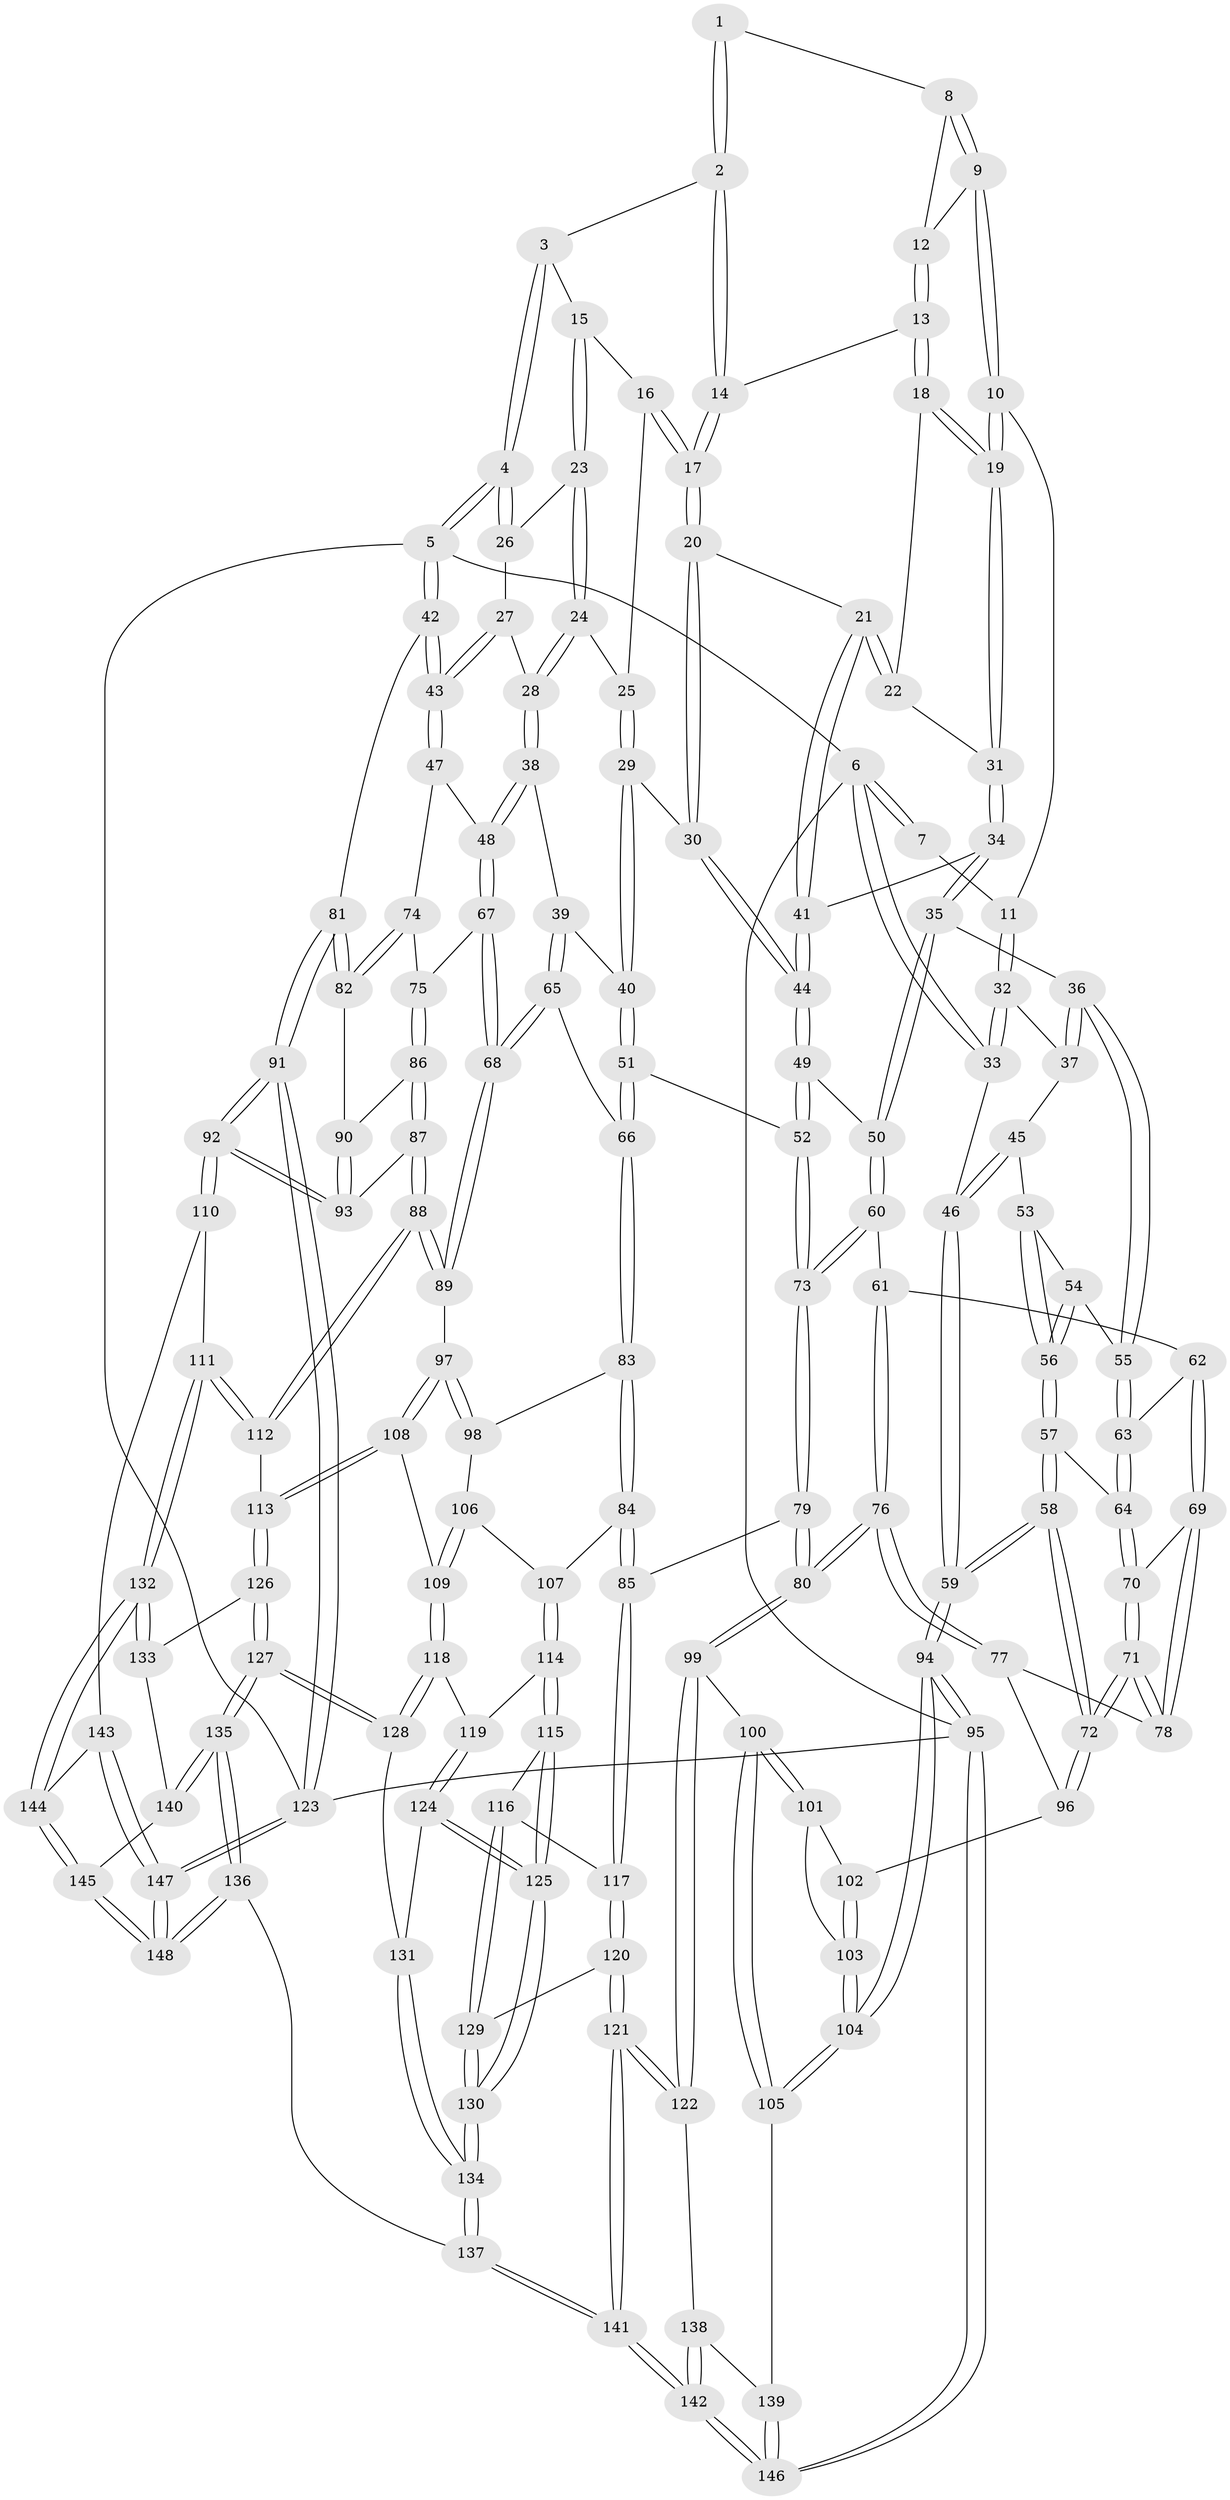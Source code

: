 // coarse degree distribution, {3: 0.07526881720430108, 5: 0.3333333333333333, 6: 0.13978494623655913, 4: 0.45161290322580644}
// Generated by graph-tools (version 1.1) at 2025/42/03/06/25 10:42:35]
// undirected, 148 vertices, 367 edges
graph export_dot {
graph [start="1"]
  node [color=gray90,style=filled];
  1 [pos="+0.18160364082046637+0"];
  2 [pos="+0.509743495597112+0"];
  3 [pos="+0.6684130386182893+0"];
  4 [pos="+1+0"];
  5 [pos="+1+0"];
  6 [pos="+0+0"];
  7 [pos="+0+0"];
  8 [pos="+0.18627949409655764+0"];
  9 [pos="+0.1609198802102779+0.08236024485509948"];
  10 [pos="+0.12537737757906975+0.12934305276520466"];
  11 [pos="+0.09820231347175205+0.13263272757116387"];
  12 [pos="+0.30636164091039697+0.07738166033629745"];
  13 [pos="+0.33908619310332644+0.08654565838015309"];
  14 [pos="+0.48145604824076377+0"];
  15 [pos="+0.7293788115960689+0.05496218688867599"];
  16 [pos="+0.6330546530456307+0.13484819060069694"];
  17 [pos="+0.5206345926799383+0.14403304171485412"];
  18 [pos="+0.33725171433153006+0.1243304705603146"];
  19 [pos="+0.14928298612104512+0.1534182539791629"];
  20 [pos="+0.5055849660227619+0.2243693718968989"];
  21 [pos="+0.38126921973826394+0.24473289751635746"];
  22 [pos="+0.33921757949987325+0.1534883483710642"];
  23 [pos="+0.7620832093004553+0.10708621434973041"];
  24 [pos="+0.769241770696675+0.1508541101135312"];
  25 [pos="+0.6401899007679092+0.19358263355507677"];
  26 [pos="+0.9598298113797591+0.0676800928126248"];
  27 [pos="+0.9181993395133173+0.20361683990011623"];
  28 [pos="+0.800742458032647+0.23860274321578442"];
  29 [pos="+0.5865212362663151+0.29418358646744525"];
  30 [pos="+0.5592893628614164+0.27625116950250067"];
  31 [pos="+0.187280183930203+0.20003095093804102"];
  32 [pos="+0+0.17566621584049397"];
  33 [pos="+0+0.14167342575559386"];
  34 [pos="+0.21746148795812123+0.2954219252726684"];
  35 [pos="+0.20828493452908897+0.31189346184874595"];
  36 [pos="+0.18647269855636156+0.3336235010758363"];
  37 [pos="+0.04384675437419499+0.27457615410418107"];
  38 [pos="+0.767282325860522+0.33827596162865914"];
  39 [pos="+0.6391582498515795+0.34086405467167447"];
  40 [pos="+0.624433417523877+0.33787304514315575"];
  41 [pos="+0.3691425141181543+0.2624289459289258"];
  42 [pos="+1+0.36524497782762133"];
  43 [pos="+1+0.36424875341012547"];
  44 [pos="+0.3893838882416167+0.4187599220697359"];
  45 [pos="+0.0542011305283672+0.3770743989531835"];
  46 [pos="+0+0.3565587229653168"];
  47 [pos="+0.9274661997290935+0.42107213053502474"];
  48 [pos="+0.8114598597363305+0.39539057829823937"];
  49 [pos="+0.3884355774184566+0.4315545858059181"];
  50 [pos="+0.3625799167667882+0.4410886295049073"];
  51 [pos="+0.5020418582429591+0.48104890505569586"];
  52 [pos="+0.46619608588541417+0.4797340947447375"];
  53 [pos="+0.056002444821023664+0.37947982371793837"];
  54 [pos="+0.15672457286385766+0.369557073270017"];
  55 [pos="+0.17701800730946546+0.36636287551423863"];
  56 [pos="+0.04797651408803893+0.44093532514945605"];
  57 [pos="+0.043426150161366105+0.46222888090611763"];
  58 [pos="+0+0.5944629808301961"];
  59 [pos="+0+0.594789137046717"];
  60 [pos="+0.32429230865417585+0.46878921211285784"];
  61 [pos="+0.3179197003619693+0.4711412607415242"];
  62 [pos="+0.2612560973204235+0.4619253691926282"];
  63 [pos="+0.180475322099406+0.4006509049671792"];
  64 [pos="+0.13177361684749403+0.4743553786748619"];
  65 [pos="+0.6546583050148016+0.583485357446115"];
  66 [pos="+0.5595274917121713+0.5530153720346198"];
  67 [pos="+0.7736674786973748+0.5071572825357128"];
  68 [pos="+0.6953397809438138+0.611123636705134"];
  69 [pos="+0.16830405170295268+0.5652713756754938"];
  70 [pos="+0.1421471288976601+0.5070497557131368"];
  71 [pos="+0+0.5978956488364144"];
  72 [pos="+0+0.6013135318476012"];
  73 [pos="+0.38299584365723577+0.6613369134685901"];
  74 [pos="+0.9230794291141674+0.5324636558751327"];
  75 [pos="+0.8606923489487617+0.5748355319287094"];
  76 [pos="+0.24555867209297386+0.6331522017256299"];
  77 [pos="+0.17822497198797616+0.5866042388500099"];
  78 [pos="+0.168785084812039+0.5722253547780802"];
  79 [pos="+0.379303583144371+0.6783420258378965"];
  80 [pos="+0.280313641051455+0.6902934351382345"];
  81 [pos="+1+0.5816948024566317"];
  82 [pos="+0.9461829175188863+0.5850672180662121"];
  83 [pos="+0.49445009530770057+0.6628181347325168"];
  84 [pos="+0.4582672466803786+0.6958182606095152"];
  85 [pos="+0.4157906016712263+0.6990301567394441"];
  86 [pos="+0.8671949145575344+0.6241954732235565"];
  87 [pos="+0.8387808132596138+0.6900287935956246"];
  88 [pos="+0.8111095759456382+0.7038124560295174"];
  89 [pos="+0.7050194042373414+0.6573431456291776"];
  90 [pos="+0.9459499698177578+0.585517642699155"];
  91 [pos="+1+0.803237274141873"];
  92 [pos="+1+0.8035572971350474"];
  93 [pos="+0.952994803710069+0.6948144487444711"];
  94 [pos="+0+0.8614739028273464"];
  95 [pos="+0+1"];
  96 [pos="+0.09312139638112396+0.6746575627508589"];
  97 [pos="+0.6985513777271702+0.6649530003688057"];
  98 [pos="+0.6726591977987396+0.6719261058716515"];
  99 [pos="+0.21852633176338448+0.7882770732888004"];
  100 [pos="+0.19912456654072833+0.7858886617235001"];
  101 [pos="+0.12096354544649407+0.7160389418787508"];
  102 [pos="+0.09730839975400239+0.6821580161559612"];
  103 [pos="+0.04854066786117038+0.7430869518478005"];
  104 [pos="+0+0.8601685373744415"];
  105 [pos="+0+0.8638820998464561"];
  106 [pos="+0.5398712232663004+0.7365183900553004"];
  107 [pos="+0.524988386437946+0.7397729721301078"];
  108 [pos="+0.6641814458347387+0.7775620240527854"];
  109 [pos="+0.6514936521697121+0.7942225286238216"];
  110 [pos="+0.993215519990787+0.8572996918012533"];
  111 [pos="+0.9062445631775458+0.8522584433018028"];
  112 [pos="+0.8281540501085548+0.7854867175091087"];
  113 [pos="+0.7665779194867852+0.8436004185552359"];
  114 [pos="+0.5383371414431847+0.7921492105808258"];
  115 [pos="+0.5018874896329613+0.8367532685392888"];
  116 [pos="+0.48224546591989736+0.8309817388949865"];
  117 [pos="+0.421387705445445+0.7702301053829568"];
  118 [pos="+0.6378425115520413+0.8205089474630483"];
  119 [pos="+0.5846571645543679+0.8167647860831323"];
  120 [pos="+0.3803108527653186+0.8757846836923143"];
  121 [pos="+0.3602954498009505+0.8984080575036162"];
  122 [pos="+0.22321219127640166+0.8025600263957295"];
  123 [pos="+1+1"];
  124 [pos="+0.5457400629700101+0.868211504656489"];
  125 [pos="+0.522695698669289+0.8924062752405766"];
  126 [pos="+0.7564544852977921+0.8744022436695306"];
  127 [pos="+0.6916116058242865+0.8958197436972057"];
  128 [pos="+0.6411133670908551+0.8414093376106813"];
  129 [pos="+0.4439283571940529+0.8666356896155853"];
  130 [pos="+0.5225027826880059+0.9207975014531236"];
  131 [pos="+0.628840329385201+0.8560570070196102"];
  132 [pos="+0.8381967764598487+0.9338689845481203"];
  133 [pos="+0.7637058813997323+0.8838753637239015"];
  134 [pos="+0.5348478376215031+0.9833823114105924"];
  135 [pos="+0.6752841620962032+0.9850025372841926"];
  136 [pos="+0.5267695210612774+1"];
  137 [pos="+0.509868676707504+1"];
  138 [pos="+0.1946116897130501+0.9048393242306632"];
  139 [pos="+0.09282388144902158+0.9415542363404429"];
  140 [pos="+0.7530568197453981+0.9586532963594425"];
  141 [pos="+0.42260639863872557+1"];
  142 [pos="+0.3211718195444265+1"];
  143 [pos="+0.937464469442083+0.9731748869356666"];
  144 [pos="+0.8345856892201615+0.9728328218038589"];
  145 [pos="+0.8323931406055786+0.9771735909184198"];
  146 [pos="+0.22271111273528835+1"];
  147 [pos="+1+1"];
  148 [pos="+0.8037815950948308+1"];
  1 -- 2;
  1 -- 2;
  1 -- 8;
  2 -- 3;
  2 -- 14;
  2 -- 14;
  3 -- 4;
  3 -- 4;
  3 -- 15;
  4 -- 5;
  4 -- 5;
  4 -- 26;
  4 -- 26;
  5 -- 6;
  5 -- 42;
  5 -- 42;
  5 -- 123;
  6 -- 7;
  6 -- 7;
  6 -- 33;
  6 -- 33;
  6 -- 95;
  7 -- 11;
  8 -- 9;
  8 -- 9;
  8 -- 12;
  9 -- 10;
  9 -- 10;
  9 -- 12;
  10 -- 11;
  10 -- 19;
  10 -- 19;
  11 -- 32;
  11 -- 32;
  12 -- 13;
  12 -- 13;
  13 -- 14;
  13 -- 18;
  13 -- 18;
  14 -- 17;
  14 -- 17;
  15 -- 16;
  15 -- 23;
  15 -- 23;
  16 -- 17;
  16 -- 17;
  16 -- 25;
  17 -- 20;
  17 -- 20;
  18 -- 19;
  18 -- 19;
  18 -- 22;
  19 -- 31;
  19 -- 31;
  20 -- 21;
  20 -- 30;
  20 -- 30;
  21 -- 22;
  21 -- 22;
  21 -- 41;
  21 -- 41;
  22 -- 31;
  23 -- 24;
  23 -- 24;
  23 -- 26;
  24 -- 25;
  24 -- 28;
  24 -- 28;
  25 -- 29;
  25 -- 29;
  26 -- 27;
  27 -- 28;
  27 -- 43;
  27 -- 43;
  28 -- 38;
  28 -- 38;
  29 -- 30;
  29 -- 40;
  29 -- 40;
  30 -- 44;
  30 -- 44;
  31 -- 34;
  31 -- 34;
  32 -- 33;
  32 -- 33;
  32 -- 37;
  33 -- 46;
  34 -- 35;
  34 -- 35;
  34 -- 41;
  35 -- 36;
  35 -- 50;
  35 -- 50;
  36 -- 37;
  36 -- 37;
  36 -- 55;
  36 -- 55;
  37 -- 45;
  38 -- 39;
  38 -- 48;
  38 -- 48;
  39 -- 40;
  39 -- 65;
  39 -- 65;
  40 -- 51;
  40 -- 51;
  41 -- 44;
  41 -- 44;
  42 -- 43;
  42 -- 43;
  42 -- 81;
  43 -- 47;
  43 -- 47;
  44 -- 49;
  44 -- 49;
  45 -- 46;
  45 -- 46;
  45 -- 53;
  46 -- 59;
  46 -- 59;
  47 -- 48;
  47 -- 74;
  48 -- 67;
  48 -- 67;
  49 -- 50;
  49 -- 52;
  49 -- 52;
  50 -- 60;
  50 -- 60;
  51 -- 52;
  51 -- 66;
  51 -- 66;
  52 -- 73;
  52 -- 73;
  53 -- 54;
  53 -- 56;
  53 -- 56;
  54 -- 55;
  54 -- 56;
  54 -- 56;
  55 -- 63;
  55 -- 63;
  56 -- 57;
  56 -- 57;
  57 -- 58;
  57 -- 58;
  57 -- 64;
  58 -- 59;
  58 -- 59;
  58 -- 72;
  58 -- 72;
  59 -- 94;
  59 -- 94;
  60 -- 61;
  60 -- 73;
  60 -- 73;
  61 -- 62;
  61 -- 76;
  61 -- 76;
  62 -- 63;
  62 -- 69;
  62 -- 69;
  63 -- 64;
  63 -- 64;
  64 -- 70;
  64 -- 70;
  65 -- 66;
  65 -- 68;
  65 -- 68;
  66 -- 83;
  66 -- 83;
  67 -- 68;
  67 -- 68;
  67 -- 75;
  68 -- 89;
  68 -- 89;
  69 -- 70;
  69 -- 78;
  69 -- 78;
  70 -- 71;
  70 -- 71;
  71 -- 72;
  71 -- 72;
  71 -- 78;
  71 -- 78;
  72 -- 96;
  72 -- 96;
  73 -- 79;
  73 -- 79;
  74 -- 75;
  74 -- 82;
  74 -- 82;
  75 -- 86;
  75 -- 86;
  76 -- 77;
  76 -- 77;
  76 -- 80;
  76 -- 80;
  77 -- 78;
  77 -- 96;
  79 -- 80;
  79 -- 80;
  79 -- 85;
  80 -- 99;
  80 -- 99;
  81 -- 82;
  81 -- 82;
  81 -- 91;
  81 -- 91;
  82 -- 90;
  83 -- 84;
  83 -- 84;
  83 -- 98;
  84 -- 85;
  84 -- 85;
  84 -- 107;
  85 -- 117;
  85 -- 117;
  86 -- 87;
  86 -- 87;
  86 -- 90;
  87 -- 88;
  87 -- 88;
  87 -- 93;
  88 -- 89;
  88 -- 89;
  88 -- 112;
  88 -- 112;
  89 -- 97;
  90 -- 93;
  90 -- 93;
  91 -- 92;
  91 -- 92;
  91 -- 123;
  91 -- 123;
  92 -- 93;
  92 -- 93;
  92 -- 110;
  92 -- 110;
  94 -- 95;
  94 -- 95;
  94 -- 104;
  94 -- 104;
  95 -- 146;
  95 -- 146;
  95 -- 123;
  96 -- 102;
  97 -- 98;
  97 -- 98;
  97 -- 108;
  97 -- 108;
  98 -- 106;
  99 -- 100;
  99 -- 122;
  99 -- 122;
  100 -- 101;
  100 -- 101;
  100 -- 105;
  100 -- 105;
  101 -- 102;
  101 -- 103;
  102 -- 103;
  102 -- 103;
  103 -- 104;
  103 -- 104;
  104 -- 105;
  104 -- 105;
  105 -- 139;
  106 -- 107;
  106 -- 109;
  106 -- 109;
  107 -- 114;
  107 -- 114;
  108 -- 109;
  108 -- 113;
  108 -- 113;
  109 -- 118;
  109 -- 118;
  110 -- 111;
  110 -- 143;
  111 -- 112;
  111 -- 112;
  111 -- 132;
  111 -- 132;
  112 -- 113;
  113 -- 126;
  113 -- 126;
  114 -- 115;
  114 -- 115;
  114 -- 119;
  115 -- 116;
  115 -- 125;
  115 -- 125;
  116 -- 117;
  116 -- 129;
  116 -- 129;
  117 -- 120;
  117 -- 120;
  118 -- 119;
  118 -- 128;
  118 -- 128;
  119 -- 124;
  119 -- 124;
  120 -- 121;
  120 -- 121;
  120 -- 129;
  121 -- 122;
  121 -- 122;
  121 -- 141;
  121 -- 141;
  122 -- 138;
  123 -- 147;
  123 -- 147;
  124 -- 125;
  124 -- 125;
  124 -- 131;
  125 -- 130;
  125 -- 130;
  126 -- 127;
  126 -- 127;
  126 -- 133;
  127 -- 128;
  127 -- 128;
  127 -- 135;
  127 -- 135;
  128 -- 131;
  129 -- 130;
  129 -- 130;
  130 -- 134;
  130 -- 134;
  131 -- 134;
  131 -- 134;
  132 -- 133;
  132 -- 133;
  132 -- 144;
  132 -- 144;
  133 -- 140;
  134 -- 137;
  134 -- 137;
  135 -- 136;
  135 -- 136;
  135 -- 140;
  135 -- 140;
  136 -- 137;
  136 -- 148;
  136 -- 148;
  137 -- 141;
  137 -- 141;
  138 -- 139;
  138 -- 142;
  138 -- 142;
  139 -- 146;
  139 -- 146;
  140 -- 145;
  141 -- 142;
  141 -- 142;
  142 -- 146;
  142 -- 146;
  143 -- 144;
  143 -- 147;
  143 -- 147;
  144 -- 145;
  144 -- 145;
  145 -- 148;
  145 -- 148;
  147 -- 148;
  147 -- 148;
}
